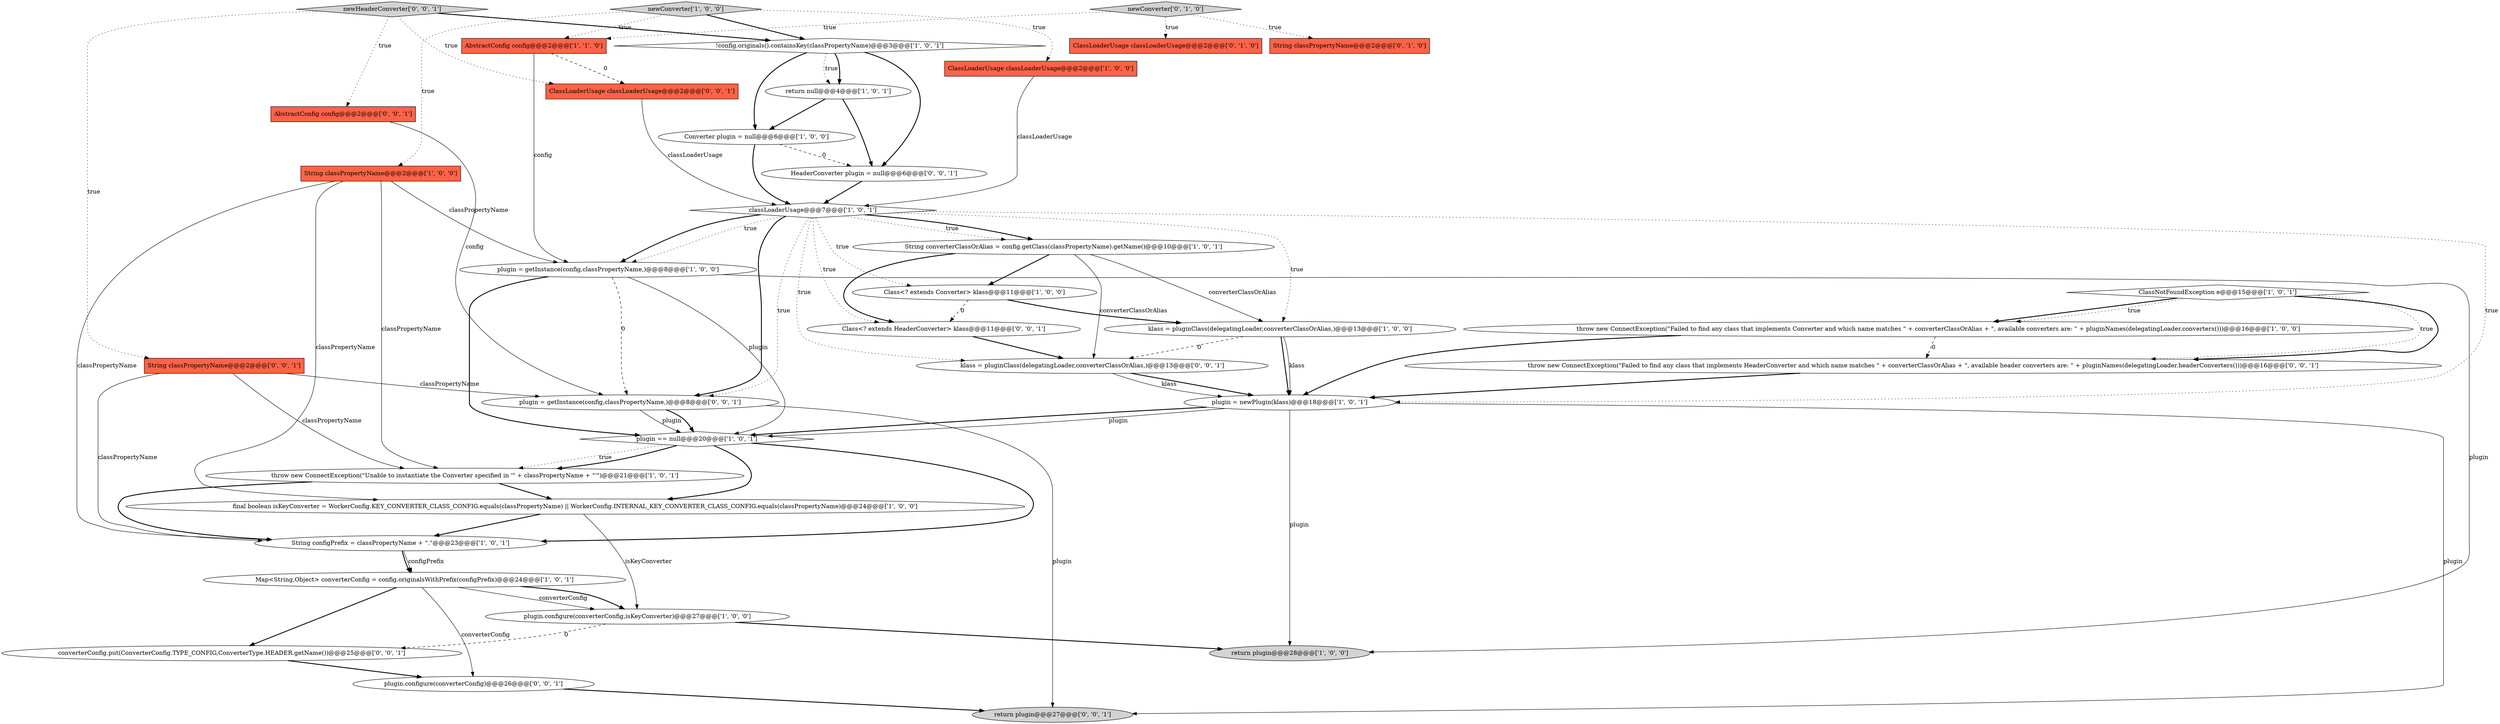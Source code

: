digraph {
0 [style = filled, label = "String classPropertyName@@@2@@@['1', '0', '0']", fillcolor = tomato, shape = box image = "AAA0AAABBB1BBB"];
11 [style = filled, label = "throw new ConnectException(\"Unable to instantiate the Converter specified in '\" + classPropertyName + \"'\")@@@21@@@['1', '0', '1']", fillcolor = white, shape = ellipse image = "AAA0AAABBB1BBB"];
14 [style = filled, label = "return null@@@4@@@['1', '0', '1']", fillcolor = white, shape = ellipse image = "AAA0AAABBB1BBB"];
31 [style = filled, label = "return plugin@@@27@@@['0', '0', '1']", fillcolor = lightgray, shape = ellipse image = "AAA0AAABBB3BBB"];
22 [style = filled, label = "String classPropertyName@@@2@@@['0', '1', '0']", fillcolor = tomato, shape = box image = "AAA0AAABBB2BBB"];
2 [style = filled, label = "final boolean isKeyConverter = WorkerConfig.KEY_CONVERTER_CLASS_CONFIG.equals(classPropertyName) || WorkerConfig.INTERNAL_KEY_CONVERTER_CLASS_CONFIG.equals(classPropertyName)@@@24@@@['1', '0', '0']", fillcolor = white, shape = ellipse image = "AAA0AAABBB1BBB"];
5 [style = filled, label = "String configPrefix = classPropertyName + \".\"@@@23@@@['1', '0', '1']", fillcolor = white, shape = ellipse image = "AAA0AAABBB1BBB"];
12 [style = filled, label = "!config.originals().containsKey(classPropertyName)@@@3@@@['1', '0', '1']", fillcolor = white, shape = diamond image = "AAA0AAABBB1BBB"];
32 [style = filled, label = "plugin.configure(converterConfig)@@@26@@@['0', '0', '1']", fillcolor = white, shape = ellipse image = "AAA0AAABBB3BBB"];
19 [style = filled, label = "Converter plugin = null@@@6@@@['1', '0', '0']", fillcolor = white, shape = ellipse image = "AAA0AAABBB1BBB"];
26 [style = filled, label = "String classPropertyName@@@2@@@['0', '0', '1']", fillcolor = tomato, shape = box image = "AAA0AAABBB3BBB"];
25 [style = filled, label = "converterConfig.put(ConverterConfig.TYPE_CONFIG,ConverterType.HEADER.getName())@@@25@@@['0', '0', '1']", fillcolor = white, shape = ellipse image = "AAA0AAABBB3BBB"];
4 [style = filled, label = "String converterClassOrAlias = config.getClass(classPropertyName).getName()@@@10@@@['1', '0', '1']", fillcolor = white, shape = ellipse image = "AAA0AAABBB1BBB"];
1 [style = filled, label = "plugin == null@@@20@@@['1', '0', '1']", fillcolor = white, shape = diamond image = "AAA0AAABBB1BBB"];
18 [style = filled, label = "throw new ConnectException(\"Failed to find any class that implements Converter and which name matches \" + converterClassOrAlias + \", available converters are: \" + pluginNames(delegatingLoader.converters()))@@@16@@@['1', '0', '0']", fillcolor = white, shape = ellipse image = "AAA0AAABBB1BBB"];
35 [style = filled, label = "HeaderConverter plugin = null@@@6@@@['0', '0', '1']", fillcolor = white, shape = ellipse image = "AAA0AAABBB3BBB"];
29 [style = filled, label = "AbstractConfig config@@@2@@@['0', '0', '1']", fillcolor = tomato, shape = box image = "AAA0AAABBB3BBB"];
36 [style = filled, label = "Class<? extends HeaderConverter> klass@@@11@@@['0', '0', '1']", fillcolor = white, shape = ellipse image = "AAA0AAABBB3BBB"];
13 [style = filled, label = "klass = pluginClass(delegatingLoader,converterClassOrAlias,)@@@13@@@['1', '0', '0']", fillcolor = white, shape = ellipse image = "AAA0AAABBB1BBB"];
7 [style = filled, label = "ClassLoaderUsage classLoaderUsage@@@2@@@['1', '0', '0']", fillcolor = tomato, shape = box image = "AAA0AAABBB1BBB"];
21 [style = filled, label = "Map<String,Object> converterConfig = config.originalsWithPrefix(configPrefix)@@@24@@@['1', '0', '1']", fillcolor = white, shape = ellipse image = "AAA0AAABBB1BBB"];
16 [style = filled, label = "plugin = newPlugin(klass)@@@18@@@['1', '0', '1']", fillcolor = white, shape = ellipse image = "AAA0AAABBB1BBB"];
28 [style = filled, label = "klass = pluginClass(delegatingLoader,converterClassOrAlias,)@@@13@@@['0', '0', '1']", fillcolor = white, shape = ellipse image = "AAA0AAABBB3BBB"];
8 [style = filled, label = "ClassNotFoundException e@@@15@@@['1', '0', '1']", fillcolor = white, shape = diamond image = "AAA0AAABBB1BBB"];
3 [style = filled, label = "classLoaderUsage@@@7@@@['1', '0', '1']", fillcolor = white, shape = diamond image = "AAA0AAABBB1BBB"];
23 [style = filled, label = "ClassLoaderUsage classLoaderUsage@@@2@@@['0', '1', '0']", fillcolor = tomato, shape = box image = "AAA0AAABBB2BBB"];
34 [style = filled, label = "newHeaderConverter['0', '0', '1']", fillcolor = lightgray, shape = diamond image = "AAA0AAABBB3BBB"];
24 [style = filled, label = "newConverter['0', '1', '0']", fillcolor = lightgray, shape = diamond image = "AAA0AAABBB2BBB"];
27 [style = filled, label = "throw new ConnectException(\"Failed to find any class that implements HeaderConverter and which name matches \" + converterClassOrAlias + \", available header converters are: \" + pluginNames(delegatingLoader.headerConverters()))@@@16@@@['0', '0', '1']", fillcolor = white, shape = ellipse image = "AAA0AAABBB3BBB"];
15 [style = filled, label = "plugin.configure(converterConfig,isKeyConverter)@@@27@@@['1', '0', '0']", fillcolor = white, shape = ellipse image = "AAA0AAABBB1BBB"];
10 [style = filled, label = "plugin = getInstance(config,classPropertyName,)@@@8@@@['1', '0', '0']", fillcolor = white, shape = ellipse image = "AAA0AAABBB1BBB"];
30 [style = filled, label = "plugin = getInstance(config,classPropertyName,)@@@8@@@['0', '0', '1']", fillcolor = white, shape = ellipse image = "AAA0AAABBB3BBB"];
20 [style = filled, label = "newConverter['1', '0', '0']", fillcolor = lightgray, shape = diamond image = "AAA0AAABBB1BBB"];
6 [style = filled, label = "Class<? extends Converter> klass@@@11@@@['1', '0', '0']", fillcolor = white, shape = ellipse image = "AAA0AAABBB1BBB"];
33 [style = filled, label = "ClassLoaderUsage classLoaderUsage@@@2@@@['0', '0', '1']", fillcolor = tomato, shape = box image = "AAA0AAABBB3BBB"];
17 [style = filled, label = "AbstractConfig config@@@2@@@['1', '1', '0']", fillcolor = tomato, shape = box image = "AAA0AAABBB1BBB"];
9 [style = filled, label = "return plugin@@@28@@@['1', '0', '0']", fillcolor = lightgray, shape = ellipse image = "AAA0AAABBB1BBB"];
19->3 [style = bold, label=""];
3->10 [style = bold, label=""];
4->6 [style = bold, label=""];
34->29 [style = dotted, label="true"];
28->16 [style = bold, label=""];
19->35 [style = dashed, label="0"];
1->11 [style = dotted, label="true"];
30->31 [style = solid, label="plugin"];
0->2 [style = solid, label="classPropertyName"];
14->19 [style = bold, label=""];
1->11 [style = bold, label=""];
21->25 [style = bold, label=""];
24->22 [style = dotted, label="true"];
16->1 [style = solid, label="plugin"];
16->1 [style = bold, label=""];
10->1 [style = solid, label="plugin"];
12->35 [style = bold, label=""];
3->6 [style = dotted, label="true"];
20->7 [style = dotted, label="true"];
36->28 [style = bold, label=""];
12->14 [style = dotted, label="true"];
0->11 [style = solid, label="classPropertyName"];
3->16 [style = dotted, label="true"];
3->13 [style = dotted, label="true"];
1->2 [style = bold, label=""];
4->36 [style = bold, label=""];
1->5 [style = bold, label=""];
26->11 [style = solid, label="classPropertyName"];
35->3 [style = bold, label=""];
30->1 [style = solid, label="plugin"];
34->26 [style = dotted, label="true"];
8->27 [style = dotted, label="true"];
0->5 [style = solid, label="classPropertyName"];
16->31 [style = solid, label="plugin"];
15->9 [style = bold, label=""];
14->35 [style = bold, label=""];
12->14 [style = bold, label=""];
5->21 [style = solid, label="configPrefix"];
17->10 [style = solid, label="config"];
3->30 [style = bold, label=""];
3->36 [style = dotted, label="true"];
8->27 [style = bold, label=""];
0->10 [style = solid, label="classPropertyName"];
3->30 [style = dotted, label="true"];
8->18 [style = bold, label=""];
33->3 [style = solid, label="classLoaderUsage"];
24->23 [style = dotted, label="true"];
12->19 [style = bold, label=""];
13->16 [style = solid, label="klass"];
18->27 [style = dashed, label="0"];
20->12 [style = bold, label=""];
21->15 [style = solid, label="converterConfig"];
13->28 [style = dashed, label="0"];
16->9 [style = solid, label="plugin"];
21->15 [style = bold, label=""];
15->25 [style = dashed, label="0"];
20->17 [style = dotted, label="true"];
2->15 [style = solid, label="isKeyConverter"];
20->0 [style = dotted, label="true"];
11->2 [style = bold, label=""];
3->10 [style = dotted, label="true"];
10->1 [style = bold, label=""];
17->33 [style = dashed, label="0"];
5->21 [style = bold, label=""];
3->4 [style = dotted, label="true"];
13->16 [style = bold, label=""];
6->36 [style = dashed, label="0"];
18->16 [style = bold, label=""];
29->30 [style = solid, label="config"];
4->13 [style = solid, label="converterClassOrAlias"];
21->32 [style = solid, label="converterConfig"];
30->1 [style = bold, label=""];
34->33 [style = dotted, label="true"];
8->18 [style = dotted, label="true"];
3->4 [style = bold, label=""];
11->5 [style = bold, label=""];
28->16 [style = solid, label="klass"];
25->32 [style = bold, label=""];
3->28 [style = dotted, label="true"];
10->30 [style = dashed, label="0"];
2->5 [style = bold, label=""];
7->3 [style = solid, label="classLoaderUsage"];
26->30 [style = solid, label="classPropertyName"];
6->13 [style = bold, label=""];
27->16 [style = bold, label=""];
4->28 [style = solid, label="converterClassOrAlias"];
26->5 [style = solid, label="classPropertyName"];
10->9 [style = solid, label="plugin"];
32->31 [style = bold, label=""];
34->12 [style = bold, label=""];
24->17 [style = dotted, label="true"];
}
